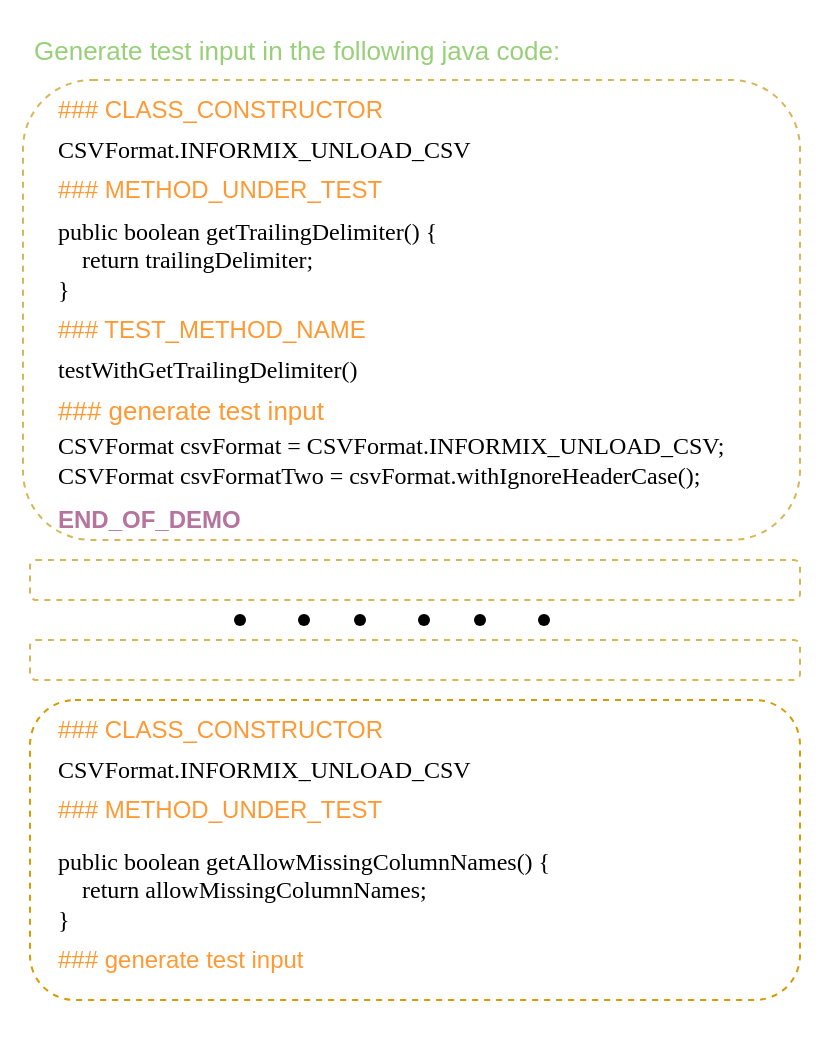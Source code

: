 <mxfile version="21.2.9" type="github">
  <diagram name="第 1 页" id="yH8Mplgc8ywlq-tgUoz1">
    <mxGraphModel dx="1562" dy="837" grid="1" gridSize="10" guides="1" tooltips="1" connect="1" arrows="1" fold="1" page="1" pageScale="1" pageWidth="827" pageHeight="1169" math="0" shadow="0">
      <root>
        <mxCell id="0" />
        <mxCell id="1" parent="0" />
        <mxCell id="Yr1W71jGQkC8yEHt8IvV-2" value="" style="rounded=0;whiteSpace=wrap;html=1;strokeColor=none;" vertex="1" parent="1">
          <mxGeometry x="170" y="90" width="410" height="520" as="geometry" />
        </mxCell>
        <mxCell id="Yr1W71jGQkC8yEHt8IvV-4" value="### CLASS_CONSTRUCTOR" style="text;html=1;strokeColor=none;fillColor=none;align=left;verticalAlign=middle;whiteSpace=wrap;rounded=0;fontColor=#FF9933;" vertex="1" parent="1">
          <mxGeometry x="197" y="130" width="190" height="30" as="geometry" />
        </mxCell>
        <mxCell id="Yr1W71jGQkC8yEHt8IvV-5" value="### generate test input" style="text;html=1;strokeColor=none;fillColor=none;align=left;verticalAlign=middle;whiteSpace=wrap;rounded=0;fontColor=#FF9933;fontSize=13;" vertex="1" parent="1">
          <mxGeometry x="197" y="280" width="170" height="30" as="geometry" />
        </mxCell>
        <mxCell id="Yr1W71jGQkC8yEHt8IvV-6" value="### TEST_METHOD_NAME" style="text;html=1;strokeColor=none;fillColor=none;align=left;verticalAlign=middle;whiteSpace=wrap;rounded=0;fontColor=#FF9933;" vertex="1" parent="1">
          <mxGeometry x="197" y="240" width="160" height="30" as="geometry" />
        </mxCell>
        <mxCell id="Yr1W71jGQkC8yEHt8IvV-7" value="### METHOD_UNDER_TEST" style="text;html=1;strokeColor=none;fillColor=none;align=left;verticalAlign=middle;whiteSpace=wrap;rounded=0;fontColor=#FF9933;" vertex="1" parent="1">
          <mxGeometry x="197" y="170" width="170" height="30" as="geometry" />
        </mxCell>
        <mxCell id="Yr1W71jGQkC8yEHt8IvV-10" value="END_OF_DEMO" style="text;html=1;strokeColor=none;fillColor=none;align=left;verticalAlign=middle;whiteSpace=wrap;rounded=0;fontColor=#B5739D;fontStyle=1" vertex="1" parent="1">
          <mxGeometry x="197" y="335" width="150" height="30" as="geometry" />
        </mxCell>
        <mxCell id="Yr1W71jGQkC8yEHt8IvV-11" value="&lt;div&gt;&lt;font face=&quot;Comic Sans MS&quot;&gt;public boolean getTrailingDelimiter() {&lt;/font&gt;&lt;/div&gt;&lt;div&gt;&lt;font face=&quot;Comic Sans MS&quot;&gt;&amp;nbsp; &amp;nbsp; return trailingDelimiter;&lt;/font&gt;&lt;/div&gt;&lt;div&gt;&lt;font face=&quot;Comic Sans MS&quot;&gt;}&lt;/font&gt;&lt;/div&gt;" style="text;html=1;strokeColor=none;fillColor=none;align=left;verticalAlign=middle;whiteSpace=wrap;rounded=0;" vertex="1" parent="1">
          <mxGeometry x="197" y="190" width="223" height="60" as="geometry" />
        </mxCell>
        <mxCell id="Yr1W71jGQkC8yEHt8IvV-12" value="&lt;font face=&quot;Comic Sans MS&quot;&gt;CSVFormat.INFORMIX_UNLOAD_CSV&lt;/font&gt;" style="text;html=1;strokeColor=none;fillColor=none;align=left;verticalAlign=middle;whiteSpace=wrap;rounded=0;" vertex="1" parent="1">
          <mxGeometry x="197" y="150" width="233" height="30" as="geometry" />
        </mxCell>
        <mxCell id="Yr1W71jGQkC8yEHt8IvV-14" value="testWithGetTrailingDelimiter()" style="text;html=1;strokeColor=none;fillColor=none;align=left;verticalAlign=middle;whiteSpace=wrap;rounded=0;fontFamily=Comic Sans MS;" vertex="1" parent="1">
          <mxGeometry x="197" y="260" width="200" height="30" as="geometry" />
        </mxCell>
        <mxCell id="Yr1W71jGQkC8yEHt8IvV-15" value="&lt;div&gt;CSVFormat csvFormat = CSVFormat.INFORMIX_UNLOAD_CSV;&lt;/div&gt;&lt;div&gt;CSVFormat csvFormatTwo = csvFormat.withIgnoreHeaderCase();&lt;/div&gt;" style="text;html=1;strokeColor=none;fillColor=none;align=left;verticalAlign=middle;whiteSpace=wrap;rounded=0;fontFamily=Comic Sans MS;" vertex="1" parent="1">
          <mxGeometry x="197" y="300" width="383" height="40" as="geometry" />
        </mxCell>
        <mxCell id="Yr1W71jGQkC8yEHt8IvV-16" value="" style="rounded=1;whiteSpace=wrap;html=1;dashed=1;fillColor=none;glass=0;strokeColor=#d6b656;labelBackgroundColor=#FFF2CC;fillStyle=solid;" vertex="1" parent="1">
          <mxGeometry x="181.5" y="130" width="388.5" height="230" as="geometry" />
        </mxCell>
        <mxCell id="Yr1W71jGQkC8yEHt8IvV-17" value="" style="rounded=1;whiteSpace=wrap;html=1;dashed=1;fillColor=none;glass=0;strokeColor=#d6b656;" vertex="1" parent="1">
          <mxGeometry x="185" y="370" width="385" height="20" as="geometry" />
        </mxCell>
        <mxCell id="Yr1W71jGQkC8yEHt8IvV-18" value="" style="rounded=1;whiteSpace=wrap;html=1;dashed=1;fillColor=none;glass=0;strokeColor=#d6b656;" vertex="1" parent="1">
          <mxGeometry x="185" y="410" width="385" height="20" as="geometry" />
        </mxCell>
        <mxCell id="Yr1W71jGQkC8yEHt8IvV-28" value="" style="group" vertex="1" connectable="0" parent="1">
          <mxGeometry x="280" y="390" width="172" height="20" as="geometry" />
        </mxCell>
        <mxCell id="Yr1W71jGQkC8yEHt8IvV-21" value="" style="group" vertex="1" connectable="0" parent="Yr1W71jGQkC8yEHt8IvV-28">
          <mxGeometry width="52" height="20" as="geometry" />
        </mxCell>
        <mxCell id="Yr1W71jGQkC8yEHt8IvV-19" value="" style="shape=waypoint;sketch=0;fillStyle=solid;size=6;pointerEvents=1;points=[];fillColor=none;resizable=0;rotatable=0;perimeter=centerPerimeter;snapToPoint=1;" vertex="1" parent="Yr1W71jGQkC8yEHt8IvV-21">
          <mxGeometry width="20" height="20" as="geometry" />
        </mxCell>
        <mxCell id="Yr1W71jGQkC8yEHt8IvV-20" value="" style="shape=waypoint;sketch=0;fillStyle=solid;size=6;pointerEvents=1;points=[];fillColor=none;resizable=0;rotatable=0;perimeter=centerPerimeter;snapToPoint=1;" vertex="1" parent="Yr1W71jGQkC8yEHt8IvV-21">
          <mxGeometry x="32" width="20" height="20" as="geometry" />
        </mxCell>
        <mxCell id="Yr1W71jGQkC8yEHt8IvV-22" value="" style="group" vertex="1" connectable="0" parent="Yr1W71jGQkC8yEHt8IvV-28">
          <mxGeometry x="60" width="52" height="20" as="geometry" />
        </mxCell>
        <mxCell id="Yr1W71jGQkC8yEHt8IvV-23" value="" style="shape=waypoint;sketch=0;fillStyle=solid;size=6;pointerEvents=1;points=[];fillColor=none;resizable=0;rotatable=0;perimeter=centerPerimeter;snapToPoint=1;" vertex="1" parent="Yr1W71jGQkC8yEHt8IvV-22">
          <mxGeometry width="20" height="20" as="geometry" />
        </mxCell>
        <mxCell id="Yr1W71jGQkC8yEHt8IvV-24" value="" style="shape=waypoint;sketch=0;fillStyle=solid;size=6;pointerEvents=1;points=[];fillColor=none;resizable=0;rotatable=0;perimeter=centerPerimeter;snapToPoint=1;" vertex="1" parent="Yr1W71jGQkC8yEHt8IvV-22">
          <mxGeometry x="32" width="20" height="20" as="geometry" />
        </mxCell>
        <mxCell id="Yr1W71jGQkC8yEHt8IvV-25" value="" style="group" vertex="1" connectable="0" parent="Yr1W71jGQkC8yEHt8IvV-28">
          <mxGeometry x="120" width="52" height="20" as="geometry" />
        </mxCell>
        <mxCell id="Yr1W71jGQkC8yEHt8IvV-26" value="" style="shape=waypoint;sketch=0;fillStyle=solid;size=6;pointerEvents=1;points=[];fillColor=none;resizable=0;rotatable=0;perimeter=centerPerimeter;snapToPoint=1;" vertex="1" parent="Yr1W71jGQkC8yEHt8IvV-25">
          <mxGeometry width="20" height="20" as="geometry" />
        </mxCell>
        <mxCell id="Yr1W71jGQkC8yEHt8IvV-27" value="" style="shape=waypoint;sketch=0;fillStyle=solid;size=6;pointerEvents=1;points=[];fillColor=none;resizable=0;rotatable=0;perimeter=centerPerimeter;snapToPoint=1;" vertex="1" parent="Yr1W71jGQkC8yEHt8IvV-25">
          <mxGeometry x="32" width="20" height="20" as="geometry" />
        </mxCell>
        <mxCell id="Yr1W71jGQkC8yEHt8IvV-29" value="" style="rounded=1;whiteSpace=wrap;html=1;dashed=1;fillColor=none;glass=0;strokeColor=#d79b00;" vertex="1" parent="1">
          <mxGeometry x="185" y="440" width="385" height="150" as="geometry" />
        </mxCell>
        <mxCell id="Yr1W71jGQkC8yEHt8IvV-30" value="### CLASS_CONSTRUCTOR" style="text;html=1;strokeColor=none;fillColor=none;align=left;verticalAlign=middle;whiteSpace=wrap;rounded=0;fontColor=#FF9933;" vertex="1" parent="1">
          <mxGeometry x="197" y="440" width="190" height="30" as="geometry" />
        </mxCell>
        <mxCell id="Yr1W71jGQkC8yEHt8IvV-31" value="CSVFormat.INFORMIX_UNLOAD_CSV" style="text;html=1;strokeColor=none;fillColor=none;align=left;verticalAlign=middle;whiteSpace=wrap;rounded=0;fontFamily=Comic Sans MS;" vertex="1" parent="1">
          <mxGeometry x="197" y="460" width="233" height="30" as="geometry" />
        </mxCell>
        <mxCell id="Yr1W71jGQkC8yEHt8IvV-32" value="### METHOD_UNDER_TEST" style="text;html=1;strokeColor=none;fillColor=none;align=left;verticalAlign=middle;whiteSpace=wrap;rounded=0;fontColor=#FF9933;" vertex="1" parent="1">
          <mxGeometry x="197" y="480" width="170" height="30" as="geometry" />
        </mxCell>
        <mxCell id="Yr1W71jGQkC8yEHt8IvV-34" value="&lt;div&gt;public boolean getAllowMissingColumnNames() {&lt;/div&gt;&lt;div&gt;&amp;nbsp; &amp;nbsp; return allowMissingColumnNames;&lt;/div&gt;&lt;div&gt;}&lt;/div&gt;" style="text;html=1;strokeColor=none;fillColor=none;align=left;verticalAlign=middle;whiteSpace=wrap;rounded=0;fontFamily=Comic Sans MS;" vertex="1" parent="1">
          <mxGeometry x="197" y="510" width="283" height="50" as="geometry" />
        </mxCell>
        <mxCell id="Yr1W71jGQkC8yEHt8IvV-35" value="### generate test input" style="text;html=1;strokeColor=none;fillColor=none;align=left;verticalAlign=middle;whiteSpace=wrap;rounded=0;fontColor=#FF9933;" vertex="1" parent="1">
          <mxGeometry x="197" y="555" width="170" height="30" as="geometry" />
        </mxCell>
        <mxCell id="Yr1W71jGQkC8yEHt8IvV-36" value="Generate test input in the following java code:" style="text;html=1;strokeColor=none;fillColor=none;align=left;verticalAlign=middle;whiteSpace=wrap;rounded=0;fontColor=#97D077;fontSize=13;" vertex="1" parent="1">
          <mxGeometry x="185" y="100" width="280" height="30" as="geometry" />
        </mxCell>
      </root>
    </mxGraphModel>
  </diagram>
</mxfile>
